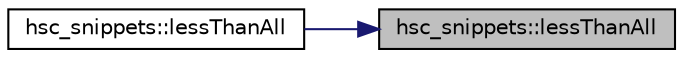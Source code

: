 digraph "hsc_snippets::lessThanAll"
{
 // INTERACTIVE_SVG=YES
 // LATEX_PDF_SIZE
  edge [fontname="Helvetica",fontsize="10",labelfontname="Helvetica",labelfontsize="10"];
  node [fontname="Helvetica",fontsize="10",shape=record];
  rankdir="RL";
  Node1 [label="hsc_snippets::lessThanAll",height=0.2,width=0.4,color="black", fillcolor="grey75", style="filled", fontcolor="black",tooltip=" "];
  Node1 -> Node2 [dir="back",color="midnightblue",fontsize="10",style="solid",fontname="Helvetica"];
  Node2 [label="hsc_snippets::lessThanAll",height=0.2,width=0.4,color="black", fillcolor="white", style="filled",URL="$namespacehsc__snippets.html#ae5c0498b1070c4404daaaf087992758b",tooltip=" "];
}
